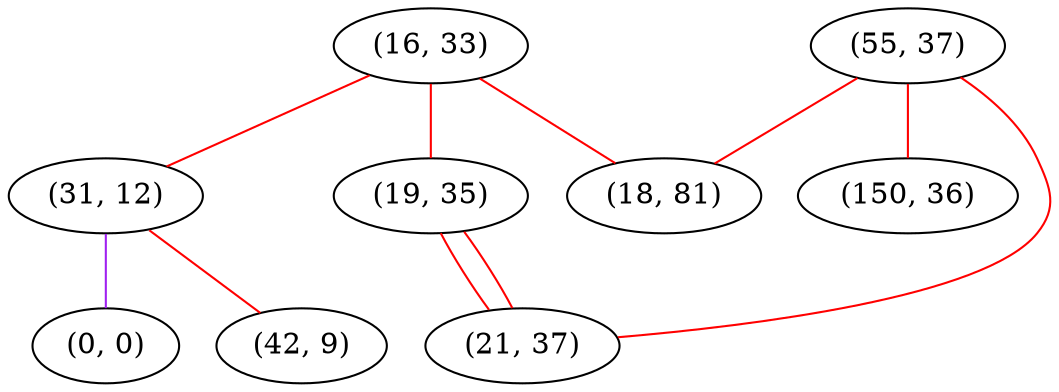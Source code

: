 graph "" {
"(16, 33)";
"(55, 37)";
"(18, 81)";
"(31, 12)";
"(150, 36)";
"(0, 0)";
"(19, 35)";
"(42, 9)";
"(21, 37)";
"(16, 33)" -- "(31, 12)"  [color=red, key=0, weight=1];
"(16, 33)" -- "(19, 35)"  [color=red, key=0, weight=1];
"(16, 33)" -- "(18, 81)"  [color=red, key=0, weight=1];
"(55, 37)" -- "(150, 36)"  [color=red, key=0, weight=1];
"(55, 37)" -- "(21, 37)"  [color=red, key=0, weight=1];
"(55, 37)" -- "(18, 81)"  [color=red, key=0, weight=1];
"(31, 12)" -- "(0, 0)"  [color=purple, key=0, weight=4];
"(31, 12)" -- "(42, 9)"  [color=red, key=0, weight=1];
"(19, 35)" -- "(21, 37)"  [color=red, key=0, weight=1];
"(19, 35)" -- "(21, 37)"  [color=red, key=1, weight=1];
}
